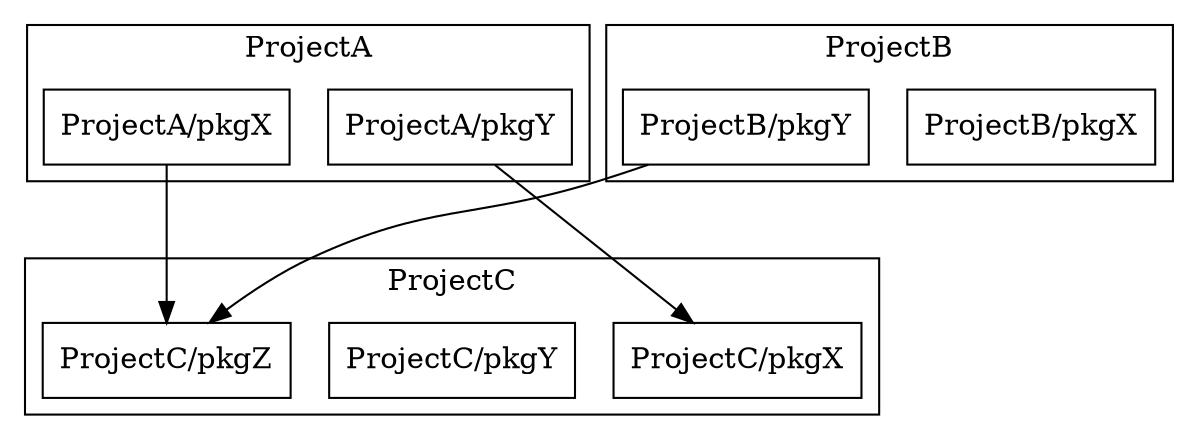 digraph {
	node [shape=box];
	compound=true;
	edge [minlen=2];
	552838292 [label="ProjectA/pkgX"];
	569615911 [label="ProjectA/pkgY"];
	2062426895 [label="ProjectB/pkgX"];
	2045649276 [label="ProjectB/pkgY"];
	990902230 [label="ProjectC/pkgX"];
	1007679849 [label="ProjectC/pkgY"];
	957346992 [label="ProjectC/pkgZ"];
	subgraph cluster_0 {
		label = "ProjectA";
		552838292 569615911;
	}
	subgraph cluster_1 {
		label = "ProjectB";
		2062426895 2045649276;
	}
	subgraph cluster_2 {
		label = "ProjectC";
		990902230 1007679849 957346992;
	}
	552838292 -> 957346992;
	569615911 -> 990902230;
	2045649276 -> 957346992;
}
